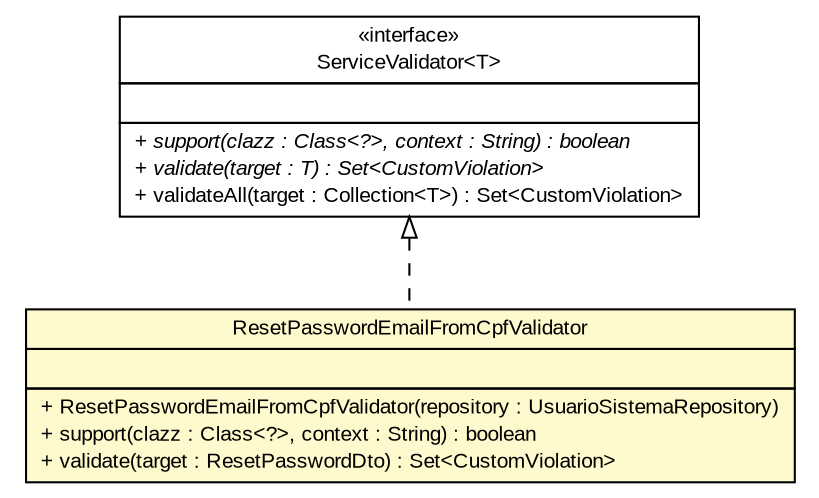 #!/usr/local/bin/dot
#
# Class diagram 
# Generated by UMLGraph version R5_6 (http://www.umlgraph.org/)
#

digraph G {
	edge [fontname="arial",fontsize=10,labelfontname="arial",labelfontsize=10];
	node [fontname="arial",fontsize=10,shape=plaintext];
	nodesep=0.25;
	ranksep=0.5;
	// br.gov.to.sefaz.business.service.validation.ServiceValidator<T>
	c699861 [label=<<table title="br.gov.to.sefaz.business.service.validation.ServiceValidator" border="0" cellborder="1" cellspacing="0" cellpadding="2" port="p" href="../../../../../business/service/validation/ServiceValidator.html">
		<tr><td><table border="0" cellspacing="0" cellpadding="1">
<tr><td align="center" balign="center"> &#171;interface&#187; </td></tr>
<tr><td align="center" balign="center"> ServiceValidator&lt;T&gt; </td></tr>
		</table></td></tr>
		<tr><td><table border="0" cellspacing="0" cellpadding="1">
<tr><td align="left" balign="left">  </td></tr>
		</table></td></tr>
		<tr><td><table border="0" cellspacing="0" cellpadding="1">
<tr><td align="left" balign="left"><font face="arial italic" point-size="10.0"> + support(clazz : Class&lt;?&gt;, context : String) : boolean </font></td></tr>
<tr><td align="left" balign="left"><font face="arial italic" point-size="10.0"> + validate(target : T) : Set&lt;CustomViolation&gt; </font></td></tr>
<tr><td align="left" balign="left"> + validateAll(target : Collection&lt;T&gt;) : Set&lt;CustomViolation&gt; </td></tr>
		</table></td></tr>
		</table>>, URL="../../../../../business/service/validation/ServiceValidator.html", fontname="arial", fontcolor="black", fontsize=10.0];
	// br.gov.to.sefaz.seg.business.authentication.service.validator.ResetPasswordEmailFromCpfValidator
	c699919 [label=<<table title="br.gov.to.sefaz.seg.business.authentication.service.validator.ResetPasswordEmailFromCpfValidator" border="0" cellborder="1" cellspacing="0" cellpadding="2" port="p" bgcolor="lemonChiffon" href="./ResetPasswordEmailFromCpfValidator.html">
		<tr><td><table border="0" cellspacing="0" cellpadding="1">
<tr><td align="center" balign="center"> ResetPasswordEmailFromCpfValidator </td></tr>
		</table></td></tr>
		<tr><td><table border="0" cellspacing="0" cellpadding="1">
<tr><td align="left" balign="left">  </td></tr>
		</table></td></tr>
		<tr><td><table border="0" cellspacing="0" cellpadding="1">
<tr><td align="left" balign="left"> + ResetPasswordEmailFromCpfValidator(repository : UsuarioSistemaRepository) </td></tr>
<tr><td align="left" balign="left"> + support(clazz : Class&lt;?&gt;, context : String) : boolean </td></tr>
<tr><td align="left" balign="left"> + validate(target : ResetPasswordDto) : Set&lt;CustomViolation&gt; </td></tr>
		</table></td></tr>
		</table>>, URL="./ResetPasswordEmailFromCpfValidator.html", fontname="arial", fontcolor="black", fontsize=10.0];
	//br.gov.to.sefaz.seg.business.authentication.service.validator.ResetPasswordEmailFromCpfValidator implements br.gov.to.sefaz.business.service.validation.ServiceValidator<T>
	c699861:p -> c699919:p [dir=back,arrowtail=empty,style=dashed];
}

